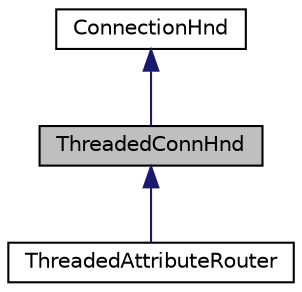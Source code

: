 digraph "ThreadedConnHnd"
{
 // LATEX_PDF_SIZE
  edge [fontname="Helvetica",fontsize="10",labelfontname="Helvetica",labelfontsize="10"];
  node [fontname="Helvetica",fontsize="10",shape=record];
  Node1 [label="ThreadedConnHnd",height=0.2,width=0.4,color="black", fillcolor="grey75", style="filled", fontcolor="black",tooltip="Implementation of ConnectionHnd that listens for incomming communication on a dedicated thread."];
  Node2 -> Node1 [dir="back",color="midnightblue",fontsize="10",style="solid",fontname="Helvetica"];
  Node2 [label="ConnectionHnd",height=0.2,width=0.4,color="black", fillcolor="white", style="filled",URL="$interfaceConnectionHnd.html",tooltip="Any class that the server invokes upon connection must implement this interface. The server will call..."];
  Node1 -> Node3 [dir="back",color="midnightblue",fontsize="10",style="solid",fontname="Helvetica"];
  Node3 [label="ThreadedAttributeRouter",height=0.2,width=0.4,color="black", fillcolor="white", style="filled",URL="$classThreadedAttributeRouter.html",tooltip="Listens for incoming packets on it's own thread. Extend this class and add annotations to dictate beh..."];
}

